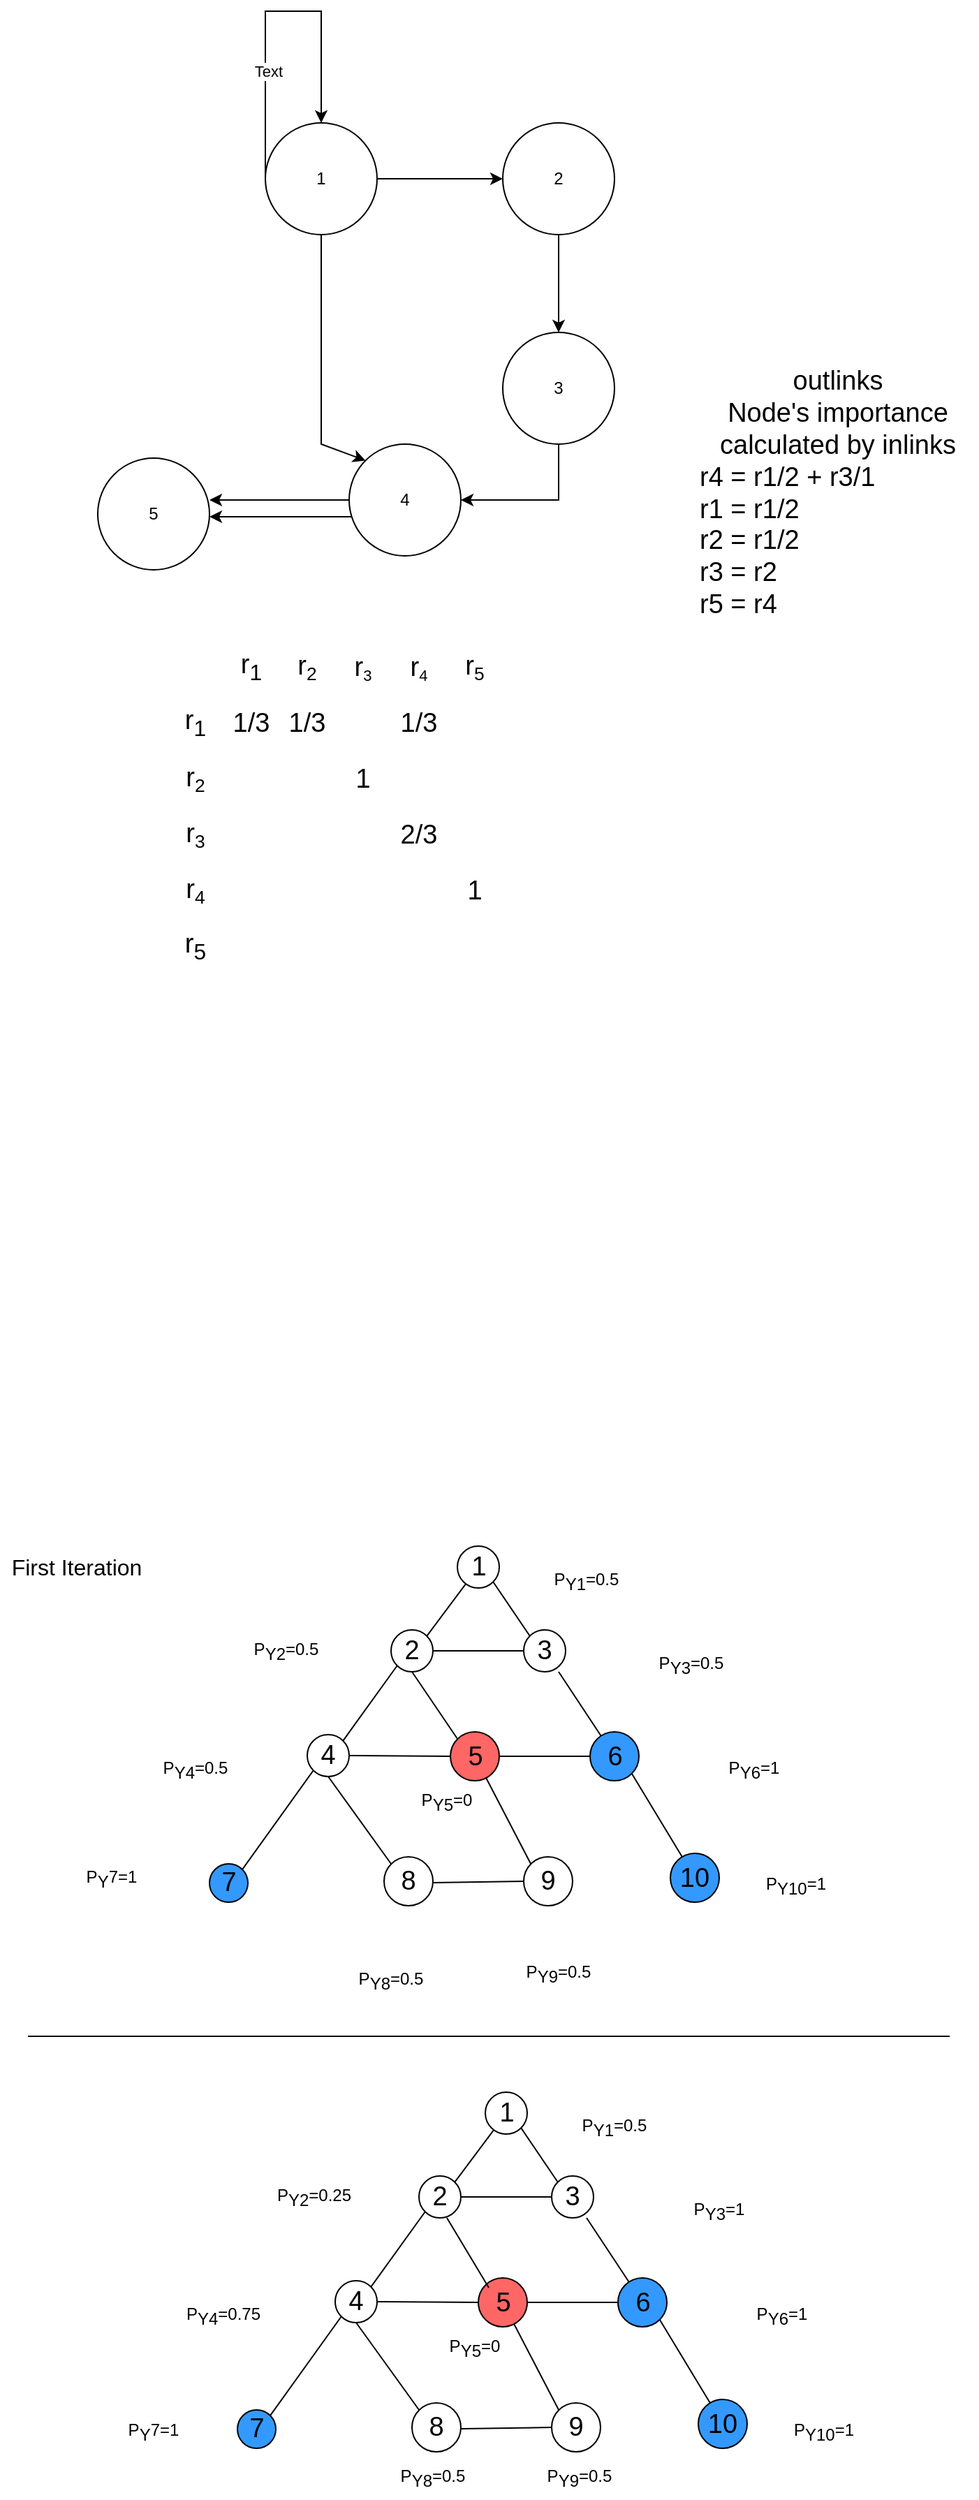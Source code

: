<mxfile version="18.1.2" type="github">
  <diagram id="Ig6DqcMsb9MTZLkhWmV6" name="Page-1">
    <mxGraphModel dx="1166" dy="666" grid="1" gridSize="10" guides="1" tooltips="1" connect="1" arrows="1" fold="1" page="1" pageScale="1" pageWidth="827" pageHeight="1169" math="0" shadow="0">
      <root>
        <mxCell id="0" />
        <mxCell id="1" parent="0" />
        <mxCell id="ug2zntYY6omCZdX16Obv-1" value="1" style="ellipse;whiteSpace=wrap;html=1;aspect=fixed;" vertex="1" parent="1">
          <mxGeometry x="270" y="150" width="80" height="80" as="geometry" />
        </mxCell>
        <mxCell id="ug2zntYY6omCZdX16Obv-2" value="2" style="ellipse;whiteSpace=wrap;html=1;aspect=fixed;" vertex="1" parent="1">
          <mxGeometry x="440" y="150" width="80" height="80" as="geometry" />
        </mxCell>
        <mxCell id="ug2zntYY6omCZdX16Obv-3" value="3" style="ellipse;whiteSpace=wrap;html=1;aspect=fixed;" vertex="1" parent="1">
          <mxGeometry x="440" y="300" width="80" height="80" as="geometry" />
        </mxCell>
        <mxCell id="ug2zntYY6omCZdX16Obv-4" value="" style="endArrow=classic;html=1;rounded=0;entryX=0;entryY=0.5;entryDx=0;entryDy=0;" edge="1" parent="1" source="ug2zntYY6omCZdX16Obv-1" target="ug2zntYY6omCZdX16Obv-2">
          <mxGeometry width="50" height="50" relative="1" as="geometry">
            <mxPoint x="190" y="290" as="sourcePoint" />
            <mxPoint x="240" y="240" as="targetPoint" />
          </mxGeometry>
        </mxCell>
        <mxCell id="ug2zntYY6omCZdX16Obv-5" value="" style="endArrow=classic;html=1;rounded=0;entryX=0.5;entryY=0;entryDx=0;entryDy=0;" edge="1" parent="1" target="ug2zntYY6omCZdX16Obv-3">
          <mxGeometry width="50" height="50" relative="1" as="geometry">
            <mxPoint x="480" y="230" as="sourcePoint" />
            <mxPoint x="490" y="300" as="targetPoint" />
          </mxGeometry>
        </mxCell>
        <mxCell id="ug2zntYY6omCZdX16Obv-7" value="4" style="ellipse;whiteSpace=wrap;html=1;aspect=fixed;" vertex="1" parent="1">
          <mxGeometry x="330" y="380" width="80" height="80" as="geometry" />
        </mxCell>
        <mxCell id="ug2zntYY6omCZdX16Obv-8" value="5" style="ellipse;whiteSpace=wrap;html=1;aspect=fixed;" vertex="1" parent="1">
          <mxGeometry x="150" y="390" width="80" height="80" as="geometry" />
        </mxCell>
        <mxCell id="ug2zntYY6omCZdX16Obv-9" value="" style="endArrow=classic;html=1;rounded=0;exitX=0.5;exitY=1;exitDx=0;exitDy=0;entryX=1;entryY=0.5;entryDx=0;entryDy=0;" edge="1" parent="1" source="ug2zntYY6omCZdX16Obv-3" target="ug2zntYY6omCZdX16Obv-7">
          <mxGeometry width="50" height="50" relative="1" as="geometry">
            <mxPoint x="560" y="480" as="sourcePoint" />
            <mxPoint x="610" y="430" as="targetPoint" />
            <Array as="points">
              <mxPoint x="480" y="420" />
            </Array>
          </mxGeometry>
        </mxCell>
        <mxCell id="ug2zntYY6omCZdX16Obv-10" value="" style="endArrow=classic;html=1;rounded=0;exitX=0.025;exitY=0.65;exitDx=0;exitDy=0;exitPerimeter=0;" edge="1" parent="1" source="ug2zntYY6omCZdX16Obv-7">
          <mxGeometry width="50" height="50" relative="1" as="geometry">
            <mxPoint x="100" y="550" as="sourcePoint" />
            <mxPoint x="230" y="432" as="targetPoint" />
          </mxGeometry>
        </mxCell>
        <mxCell id="ug2zntYY6omCZdX16Obv-12" value="" style="endArrow=classic;html=1;rounded=0;entryX=0;entryY=0;entryDx=0;entryDy=0;" edge="1" parent="1" source="ug2zntYY6omCZdX16Obv-1" target="ug2zntYY6omCZdX16Obv-7">
          <mxGeometry width="50" height="50" relative="1" as="geometry">
            <mxPoint x="310" y="370" as="sourcePoint" />
            <mxPoint x="360" y="320" as="targetPoint" />
            <Array as="points">
              <mxPoint x="310" y="300" />
              <mxPoint x="310" y="380" />
            </Array>
          </mxGeometry>
        </mxCell>
        <mxCell id="ug2zntYY6omCZdX16Obv-13" value="" style="endArrow=classic;html=1;rounded=0;exitX=0;exitY=0.5;exitDx=0;exitDy=0;" edge="1" parent="1" source="ug2zntYY6omCZdX16Obv-7">
          <mxGeometry width="50" height="50" relative="1" as="geometry">
            <mxPoint x="200" y="400" as="sourcePoint" />
            <mxPoint x="230" y="420" as="targetPoint" />
          </mxGeometry>
        </mxCell>
        <mxCell id="ug2zntYY6omCZdX16Obv-16" value="" style="edgeStyle=elbowEdgeStyle;elbow=horizontal;endArrow=classic;html=1;rounded=0;exitX=0;exitY=0.5;exitDx=0;exitDy=0;entryX=0.5;entryY=0;entryDx=0;entryDy=0;" edge="1" parent="1" source="ug2zntYY6omCZdX16Obv-1" target="ug2zntYY6omCZdX16Obv-1">
          <mxGeometry width="50" height="50" relative="1" as="geometry">
            <mxPoint x="390" y="370" as="sourcePoint" />
            <mxPoint x="340" y="80" as="targetPoint" />
            <Array as="points">
              <mxPoint x="310" y="70" />
              <mxPoint x="260" y="130" />
              <mxPoint x="320" y="80" />
              <mxPoint x="340" y="80" />
            </Array>
          </mxGeometry>
        </mxCell>
        <mxCell id="ug2zntYY6omCZdX16Obv-19" value="Text" style="edgeLabel;html=1;align=center;verticalAlign=middle;resizable=0;points=[];" vertex="1" connectable="0" parent="ug2zntYY6omCZdX16Obv-16">
          <mxGeometry x="-0.354" y="-2" relative="1" as="geometry">
            <mxPoint as="offset" />
          </mxGeometry>
        </mxCell>
        <mxCell id="ug2zntYY6omCZdX16Obv-20" value="r&lt;sub&gt;1&lt;/sub&gt;" style="text;html=1;strokeColor=none;fillColor=none;align=center;verticalAlign=middle;whiteSpace=wrap;rounded=0;fontSize=19;" vertex="1" parent="1">
          <mxGeometry x="200" y="560" width="40" height="40" as="geometry" />
        </mxCell>
        <mxCell id="ug2zntYY6omCZdX16Obv-21" value="r&lt;span style=&quot;font-size: 15.833px;&quot;&gt;&lt;sub&gt;2&lt;/sub&gt;&lt;/span&gt;" style="text;html=1;strokeColor=none;fillColor=none;align=center;verticalAlign=middle;whiteSpace=wrap;rounded=0;fontSize=19;" vertex="1" parent="1">
          <mxGeometry x="200" y="600" width="40" height="40" as="geometry" />
        </mxCell>
        <mxCell id="ug2zntYY6omCZdX16Obv-22" value="r&lt;span style=&quot;font-size: 15.833px;&quot;&gt;&lt;sub&gt;3&lt;/sub&gt;&lt;/span&gt;" style="text;html=1;strokeColor=none;fillColor=none;align=center;verticalAlign=middle;whiteSpace=wrap;rounded=0;fontSize=19;" vertex="1" parent="1">
          <mxGeometry x="200" y="640" width="40" height="40" as="geometry" />
        </mxCell>
        <mxCell id="ug2zntYY6omCZdX16Obv-23" value="r&lt;span style=&quot;font-size: 15.833px;&quot;&gt;&lt;sub&gt;4&lt;/sub&gt;&lt;/span&gt;" style="text;html=1;strokeColor=none;fillColor=none;align=center;verticalAlign=middle;whiteSpace=wrap;rounded=0;fontSize=19;" vertex="1" parent="1">
          <mxGeometry x="200" y="680" width="40" height="40" as="geometry" />
        </mxCell>
        <mxCell id="ug2zntYY6omCZdX16Obv-24" value="r&lt;sub&gt;1&lt;/sub&gt;" style="text;html=1;strokeColor=none;fillColor=none;align=center;verticalAlign=middle;whiteSpace=wrap;rounded=0;fontSize=19;" vertex="1" parent="1">
          <mxGeometry x="240" y="520" width="40" height="40" as="geometry" />
        </mxCell>
        <mxCell id="ug2zntYY6omCZdX16Obv-27" value="r&lt;span style=&quot;font-size: 13.194px;&quot;&gt;&lt;sub&gt;3&lt;/sub&gt;&lt;/span&gt;" style="text;html=1;strokeColor=none;fillColor=none;align=center;verticalAlign=middle;whiteSpace=wrap;rounded=0;fontSize=19;" vertex="1" parent="1">
          <mxGeometry x="320" y="520" width="40" height="40" as="geometry" />
        </mxCell>
        <mxCell id="ug2zntYY6omCZdX16Obv-28" value="r&lt;span style=&quot;font-size: 15.833px;&quot;&gt;&lt;sub&gt;2&lt;/sub&gt;&lt;/span&gt;" style="text;html=1;strokeColor=none;fillColor=none;align=center;verticalAlign=middle;whiteSpace=wrap;rounded=0;fontSize=19;" vertex="1" parent="1">
          <mxGeometry x="280" y="520" width="40" height="40" as="geometry" />
        </mxCell>
        <mxCell id="ug2zntYY6omCZdX16Obv-29" value="r&lt;span style=&quot;font-size: 13.194px;&quot;&gt;&lt;sub&gt;4&lt;/sub&gt;&lt;/span&gt;" style="text;html=1;strokeColor=none;fillColor=none;align=center;verticalAlign=middle;whiteSpace=wrap;rounded=0;fontSize=19;" vertex="1" parent="1">
          <mxGeometry x="360" y="520" width="40" height="40" as="geometry" />
        </mxCell>
        <mxCell id="ug2zntYY6omCZdX16Obv-30" value="r&lt;span style=&quot;font-size: 15.833px;&quot;&gt;&lt;sub&gt;5&lt;/sub&gt;&lt;/span&gt;" style="text;html=1;strokeColor=none;fillColor=none;align=center;verticalAlign=middle;whiteSpace=wrap;rounded=0;fontSize=19;" vertex="1" parent="1">
          <mxGeometry x="400" y="520" width="40" height="40" as="geometry" />
        </mxCell>
        <mxCell id="ug2zntYY6omCZdX16Obv-31" value="r&lt;sub&gt;5&lt;/sub&gt;" style="text;html=1;strokeColor=none;fillColor=none;align=center;verticalAlign=middle;whiteSpace=wrap;rounded=0;fontSize=19;" vertex="1" parent="1">
          <mxGeometry x="200" y="720" width="40" height="40" as="geometry" />
        </mxCell>
        <mxCell id="ug2zntYY6omCZdX16Obv-32" value="1/3" style="text;html=1;strokeColor=none;fillColor=none;align=center;verticalAlign=middle;whiteSpace=wrap;rounded=0;fontSize=19;" vertex="1" parent="1">
          <mxGeometry x="240" y="560" width="40" height="40" as="geometry" />
        </mxCell>
        <mxCell id="ug2zntYY6omCZdX16Obv-33" value="1/3" style="text;html=1;strokeColor=none;fillColor=none;align=center;verticalAlign=middle;whiteSpace=wrap;rounded=0;fontSize=19;" vertex="1" parent="1">
          <mxGeometry x="280" y="560" width="40" height="40" as="geometry" />
        </mxCell>
        <mxCell id="ug2zntYY6omCZdX16Obv-34" value="1/3" style="text;html=1;strokeColor=none;fillColor=none;align=center;verticalAlign=middle;whiteSpace=wrap;rounded=0;fontSize=19;" vertex="1" parent="1">
          <mxGeometry x="360" y="560" width="40" height="40" as="geometry" />
        </mxCell>
        <mxCell id="ug2zntYY6omCZdX16Obv-36" value="1" style="text;html=1;strokeColor=none;fillColor=none;align=center;verticalAlign=middle;whiteSpace=wrap;rounded=0;fontSize=19;" vertex="1" parent="1">
          <mxGeometry x="320" y="600" width="40" height="40" as="geometry" />
        </mxCell>
        <mxCell id="ug2zntYY6omCZdX16Obv-37" value="2/3" style="text;html=1;strokeColor=none;fillColor=none;align=center;verticalAlign=middle;whiteSpace=wrap;rounded=0;fontSize=19;" vertex="1" parent="1">
          <mxGeometry x="360" y="640" width="40" height="40" as="geometry" />
        </mxCell>
        <mxCell id="ug2zntYY6omCZdX16Obv-38" value="1" style="text;html=1;strokeColor=none;fillColor=none;align=center;verticalAlign=middle;whiteSpace=wrap;rounded=0;fontSize=19;" vertex="1" parent="1">
          <mxGeometry x="400" y="680" width="40" height="40" as="geometry" />
        </mxCell>
        <mxCell id="ug2zntYY6omCZdX16Obv-39" value="outlinks&lt;br&gt;Node&#39;s importance calculated by inlinks&lt;br&gt;&lt;div style=&quot;text-align: left;&quot;&gt;&lt;span style=&quot;background-color: initial;&quot;&gt;r4 = r1/2 + r3/1&lt;/span&gt;&lt;/div&gt;&lt;div style=&quot;text-align: left;&quot;&gt;&lt;span style=&quot;background-color: initial;&quot;&gt;r1 = r1/2&lt;/span&gt;&lt;/div&gt;&lt;div style=&quot;text-align: left;&quot;&gt;&lt;span style=&quot;background-color: initial;&quot;&gt;r2 = r1/2&lt;/span&gt;&lt;/div&gt;&lt;div style=&quot;text-align: left;&quot;&gt;&lt;span style=&quot;background-color: initial;&quot;&gt;r3 = r2&lt;/span&gt;&lt;/div&gt;&lt;div style=&quot;text-align: left;&quot;&gt;&lt;span style=&quot;background-color: initial;&quot;&gt;r5 = r4&lt;/span&gt;&lt;/div&gt;" style="text;html=1;strokeColor=none;fillColor=none;align=center;verticalAlign=middle;whiteSpace=wrap;rounded=0;fontSize=19;" vertex="1" parent="1">
          <mxGeometry x="580" y="290" width="200" height="250" as="geometry" />
        </mxCell>
        <mxCell id="ug2zntYY6omCZdX16Obv-76" value="" style="endArrow=none;html=1;rounded=0;fontSize=19;" edge="1" parent="1">
          <mxGeometry width="50" height="50" relative="1" as="geometry">
            <mxPoint x="100" y="1520" as="sourcePoint" />
            <mxPoint x="760" y="1520" as="targetPoint" />
          </mxGeometry>
        </mxCell>
        <mxCell id="ug2zntYY6omCZdX16Obv-99" value="First Iteration" style="text;html=1;strokeColor=none;fillColor=none;align=center;verticalAlign=middle;whiteSpace=wrap;rounded=0;fontSize=16;" vertex="1" parent="1">
          <mxGeometry x="80" y="1169" width="110" height="30" as="geometry" />
        </mxCell>
        <mxCell id="ug2zntYY6omCZdX16Obv-133" value="P&lt;sub style=&quot;font-size: 12px;&quot;&gt;Y8&lt;/sub&gt;=0.5" style="text;html=1;strokeColor=none;fillColor=none;align=center;verticalAlign=middle;whiteSpace=wrap;rounded=0;fontSize=12;" vertex="1" parent="1">
          <mxGeometry x="310" y="1465" width="100" height="30" as="geometry" />
        </mxCell>
        <mxCell id="ug2zntYY6omCZdX16Obv-134" value="P&lt;sub style=&quot;font-size: 12px;&quot;&gt;Y9&lt;/sub&gt;=0.5" style="text;html=1;strokeColor=none;fillColor=none;align=center;verticalAlign=middle;whiteSpace=wrap;rounded=0;fontSize=12;" vertex="1" parent="1">
          <mxGeometry x="430" y="1460" width="100" height="30" as="geometry" />
        </mxCell>
        <mxCell id="ug2zntYY6omCZdX16Obv-103" value="1" style="ellipse;whiteSpace=wrap;html=1;aspect=fixed;fontSize=19;" vertex="1" parent="1">
          <mxGeometry x="407.5" y="1169" width="30" height="30" as="geometry" />
        </mxCell>
        <mxCell id="ug2zntYY6omCZdX16Obv-104" value="2" style="ellipse;whiteSpace=wrap;html=1;aspect=fixed;fontSize=19;" vertex="1" parent="1">
          <mxGeometry x="360" y="1229" width="30" height="30" as="geometry" />
        </mxCell>
        <mxCell id="ug2zntYY6omCZdX16Obv-105" value="3" style="ellipse;whiteSpace=wrap;html=1;aspect=fixed;fontSize=19;" vertex="1" parent="1">
          <mxGeometry x="455" y="1229" width="30" height="30" as="geometry" />
        </mxCell>
        <mxCell id="ug2zntYY6omCZdX16Obv-106" value="5" style="ellipse;whiteSpace=wrap;html=1;aspect=fixed;fontSize=19;fillColor=#FF6666;" vertex="1" parent="1">
          <mxGeometry x="402.5" y="1302" width="35" height="35" as="geometry" />
        </mxCell>
        <mxCell id="ug2zntYY6omCZdX16Obv-107" value="4" style="ellipse;whiteSpace=wrap;html=1;aspect=fixed;fontSize=19;" vertex="1" parent="1">
          <mxGeometry x="300" y="1304" width="30" height="30" as="geometry" />
        </mxCell>
        <mxCell id="ug2zntYY6omCZdX16Obv-108" value="6" style="ellipse;whiteSpace=wrap;html=1;aspect=fixed;fontSize=19;fillColor=#3399FF;" vertex="1" parent="1">
          <mxGeometry x="502.5" y="1302" width="35" height="35" as="geometry" />
        </mxCell>
        <mxCell id="ug2zntYY6omCZdX16Obv-109" value="8" style="ellipse;whiteSpace=wrap;html=1;aspect=fixed;fontSize=19;" vertex="1" parent="1">
          <mxGeometry x="355" y="1391.5" width="35" height="35" as="geometry" />
        </mxCell>
        <mxCell id="ug2zntYY6omCZdX16Obv-110" value="7" style="ellipse;whiteSpace=wrap;html=1;aspect=fixed;fontSize=19;fillColor=#3399FF;" vertex="1" parent="1">
          <mxGeometry x="230" y="1396.5" width="27.5" height="27.5" as="geometry" />
        </mxCell>
        <mxCell id="ug2zntYY6omCZdX16Obv-111" value="9" style="ellipse;whiteSpace=wrap;html=1;aspect=fixed;fontSize=19;" vertex="1" parent="1">
          <mxGeometry x="455" y="1391.5" width="35" height="35" as="geometry" />
        </mxCell>
        <mxCell id="ug2zntYY6omCZdX16Obv-112" value="10" style="ellipse;whiteSpace=wrap;html=1;aspect=fixed;fontSize=19;fillColor=#3399FF;" vertex="1" parent="1">
          <mxGeometry x="560" y="1389" width="35" height="35" as="geometry" />
        </mxCell>
        <mxCell id="ug2zntYY6omCZdX16Obv-113" value="P&lt;sub style=&quot;font-size: 12px;&quot;&gt;Y6&lt;/sub&gt;=1" style="text;html=1;strokeColor=none;fillColor=none;align=center;verticalAlign=middle;whiteSpace=wrap;rounded=0;fontSize=12;" vertex="1" parent="1">
          <mxGeometry x="570" y="1314" width="100" height="30" as="geometry" />
        </mxCell>
        <mxCell id="ug2zntYY6omCZdX16Obv-114" value="P&lt;sub style=&quot;font-size: 12px;&quot;&gt;Y&lt;/sub&gt;7=1" style="text;html=1;strokeColor=none;fillColor=none;align=center;verticalAlign=middle;whiteSpace=wrap;rounded=0;fontSize=12;" vertex="1" parent="1">
          <mxGeometry x="110" y="1391.5" width="100" height="30" as="geometry" />
        </mxCell>
        <mxCell id="ug2zntYY6omCZdX16Obv-115" value="P&lt;sub style=&quot;font-size: 12px;&quot;&gt;Y10&lt;/sub&gt;=1" style="text;html=1;strokeColor=none;fillColor=none;align=center;verticalAlign=middle;whiteSpace=wrap;rounded=0;fontSize=12;" vertex="1" parent="1">
          <mxGeometry x="600" y="1396.5" width="100" height="30" as="geometry" />
        </mxCell>
        <mxCell id="ug2zntYY6omCZdX16Obv-116" value="P&lt;sub style=&quot;font-size: 12px;&quot;&gt;Y5&lt;/sub&gt;=0" style="text;html=1;strokeColor=none;fillColor=none;align=center;verticalAlign=middle;whiteSpace=wrap;rounded=0;fontSize=12;" vertex="1" parent="1">
          <mxGeometry x="350" y="1337" width="100" height="30" as="geometry" />
        </mxCell>
        <mxCell id="ug2zntYY6omCZdX16Obv-117" value="P&lt;sub style=&quot;font-size: 12px;&quot;&gt;Y1&lt;/sub&gt;=0.5" style="text;html=1;strokeColor=none;fillColor=none;align=center;verticalAlign=middle;whiteSpace=wrap;rounded=0;fontSize=12;" vertex="1" parent="1">
          <mxGeometry x="450" y="1179" width="100" height="30" as="geometry" />
        </mxCell>
        <mxCell id="ug2zntYY6omCZdX16Obv-118" value="P&lt;sub style=&quot;font-size: 12px;&quot;&gt;Y3&lt;/sub&gt;=0.5" style="text;html=1;strokeColor=none;fillColor=none;align=center;verticalAlign=middle;whiteSpace=wrap;rounded=0;fontSize=12;" vertex="1" parent="1">
          <mxGeometry x="525" y="1239" width="100" height="30" as="geometry" />
        </mxCell>
        <mxCell id="ug2zntYY6omCZdX16Obv-119" value="P&lt;sub style=&quot;font-size: 12px;&quot;&gt;Y2&lt;/sub&gt;=0.5" style="text;html=1;strokeColor=none;fillColor=none;align=center;verticalAlign=middle;whiteSpace=wrap;rounded=0;fontSize=12;" vertex="1" parent="1">
          <mxGeometry x="235" y="1229" width="100" height="30" as="geometry" />
        </mxCell>
        <mxCell id="ug2zntYY6omCZdX16Obv-120" value="P&lt;sub style=&quot;font-size: 12px;&quot;&gt;Y4&lt;/sub&gt;=0.5" style="text;html=1;strokeColor=none;fillColor=none;align=center;verticalAlign=middle;whiteSpace=wrap;rounded=0;fontSize=12;" vertex="1" parent="1">
          <mxGeometry x="170" y="1314" width="100" height="30" as="geometry" />
        </mxCell>
        <mxCell id="ug2zntYY6omCZdX16Obv-121" value="" style="endArrow=none;html=1;rounded=0;fontSize=19;exitX=1;exitY=0;exitDx=0;exitDy=0;" edge="1" parent="1" source="ug2zntYY6omCZdX16Obv-104" target="ug2zntYY6omCZdX16Obv-103">
          <mxGeometry width="50" height="50" relative="1" as="geometry">
            <mxPoint x="380" y="1239" as="sourcePoint" />
            <mxPoint x="410" y="1199" as="targetPoint" />
          </mxGeometry>
        </mxCell>
        <mxCell id="ug2zntYY6omCZdX16Obv-122" value="" style="endArrow=none;html=1;rounded=0;fontSize=19;entryX=0;entryY=1;entryDx=0;entryDy=0;exitX=1;exitY=0;exitDx=0;exitDy=0;" edge="1" parent="1" source="ug2zntYY6omCZdX16Obv-110" target="ug2zntYY6omCZdX16Obv-107">
          <mxGeometry width="50" height="50" relative="1" as="geometry">
            <mxPoint x="291.217" y="1382.783" as="sourcePoint" />
            <mxPoint x="325.003" y="1343.997" as="targetPoint" />
          </mxGeometry>
        </mxCell>
        <mxCell id="ug2zntYY6omCZdX16Obv-123" value="" style="endArrow=none;html=1;rounded=0;fontSize=19;exitX=1;exitY=0;exitDx=0;exitDy=0;entryX=0;entryY=1;entryDx=0;entryDy=0;" edge="1" parent="1" source="ug2zntYY6omCZdX16Obv-107" target="ug2zntYY6omCZdX16Obv-104">
          <mxGeometry width="50" height="50" relative="1" as="geometry">
            <mxPoint x="320" y="1299" as="sourcePoint" />
            <mxPoint x="360" y="1259" as="targetPoint" />
          </mxGeometry>
        </mxCell>
        <mxCell id="ug2zntYY6omCZdX16Obv-124" value="" style="endArrow=none;html=1;rounded=0;fontSize=12;entryX=1;entryY=1;entryDx=0;entryDy=0;exitX=0;exitY=0;exitDx=0;exitDy=0;" edge="1" parent="1" source="ug2zntYY6omCZdX16Obv-105" target="ug2zntYY6omCZdX16Obv-103">
          <mxGeometry width="50" height="50" relative="1" as="geometry">
            <mxPoint x="440" y="1259" as="sourcePoint" />
            <mxPoint x="490" y="1209" as="targetPoint" />
          </mxGeometry>
        </mxCell>
        <mxCell id="ug2zntYY6omCZdX16Obv-125" value="" style="endArrow=none;html=1;rounded=0;fontSize=12;" edge="1" parent="1" source="ug2zntYY6omCZdX16Obv-108">
          <mxGeometry width="50" height="50" relative="1" as="geometry">
            <mxPoint x="460" y="1329" as="sourcePoint" />
            <mxPoint x="480" y="1259" as="targetPoint" />
          </mxGeometry>
        </mxCell>
        <mxCell id="ug2zntYY6omCZdX16Obv-126" value="" style="endArrow=none;html=1;rounded=0;fontSize=12;entryX=1;entryY=1;entryDx=0;entryDy=0;" edge="1" parent="1" source="ug2zntYY6omCZdX16Obv-112" target="ug2zntYY6omCZdX16Obv-108">
          <mxGeometry width="50" height="50" relative="1" as="geometry">
            <mxPoint x="520" y="1419" as="sourcePoint" />
            <mxPoint x="570" y="1369" as="targetPoint" />
          </mxGeometry>
        </mxCell>
        <mxCell id="ug2zntYY6omCZdX16Obv-127" value="" style="endArrow=none;html=1;rounded=0;fontSize=12;entryX=0;entryY=0.5;entryDx=0;entryDy=0;" edge="1" parent="1" target="ug2zntYY6omCZdX16Obv-111">
          <mxGeometry width="50" height="50" relative="1" as="geometry">
            <mxPoint x="390" y="1410" as="sourcePoint" />
            <mxPoint x="460" y="1400" as="targetPoint" />
          </mxGeometry>
        </mxCell>
        <mxCell id="ug2zntYY6omCZdX16Obv-128" value="" style="endArrow=none;html=1;rounded=0;fontSize=12;exitX=0;exitY=0;exitDx=0;exitDy=0;entryX=0.5;entryY=1;entryDx=0;entryDy=0;" edge="1" parent="1" source="ug2zntYY6omCZdX16Obv-109" target="ug2zntYY6omCZdX16Obv-107">
          <mxGeometry width="50" height="50" relative="1" as="geometry">
            <mxPoint x="430" y="1499" as="sourcePoint" />
            <mxPoint x="480" y="1449" as="targetPoint" />
          </mxGeometry>
        </mxCell>
        <mxCell id="ug2zntYY6omCZdX16Obv-129" value="" style="endArrow=none;html=1;rounded=0;fontSize=12;exitX=0;exitY=0;exitDx=0;exitDy=0;" edge="1" parent="1" source="ug2zntYY6omCZdX16Obv-111" target="ug2zntYY6omCZdX16Obv-106">
          <mxGeometry width="50" height="50" relative="1" as="geometry">
            <mxPoint x="800" y="1409" as="sourcePoint" />
            <mxPoint x="430" y="1340" as="targetPoint" />
          </mxGeometry>
        </mxCell>
        <mxCell id="ug2zntYY6omCZdX16Obv-130" value="" style="endArrow=none;html=1;rounded=0;fontSize=12;entryX=0;entryY=0.5;entryDx=0;entryDy=0;exitX=1;exitY=0.5;exitDx=0;exitDy=0;" edge="1" parent="1" source="ug2zntYY6omCZdX16Obv-107" target="ug2zntYY6omCZdX16Obv-106">
          <mxGeometry width="50" height="50" relative="1" as="geometry">
            <mxPoint x="210" y="1409" as="sourcePoint" />
            <mxPoint x="260" y="1359" as="targetPoint" />
          </mxGeometry>
        </mxCell>
        <mxCell id="ug2zntYY6omCZdX16Obv-131" value="" style="endArrow=none;html=1;rounded=0;fontSize=12;exitX=1;exitY=0.5;exitDx=0;exitDy=0;entryX=0;entryY=0.5;entryDx=0;entryDy=0;" edge="1" parent="1" source="ug2zntYY6omCZdX16Obv-106" target="ug2zntYY6omCZdX16Obv-108">
          <mxGeometry width="50" height="50" relative="1" as="geometry">
            <mxPoint x="450" y="1319" as="sourcePoint" />
            <mxPoint x="720" y="1259" as="targetPoint" />
          </mxGeometry>
        </mxCell>
        <mxCell id="ug2zntYY6omCZdX16Obv-132" value="" style="endArrow=none;html=1;rounded=0;fontSize=12;exitX=1;exitY=0.5;exitDx=0;exitDy=0;entryX=0;entryY=0.5;entryDx=0;entryDy=0;" edge="1" parent="1" source="ug2zntYY6omCZdX16Obv-104" target="ug2zntYY6omCZdX16Obv-105">
          <mxGeometry width="50" height="50" relative="1" as="geometry">
            <mxPoint x="330" y="1209" as="sourcePoint" />
            <mxPoint x="380" y="1159" as="targetPoint" />
          </mxGeometry>
        </mxCell>
        <mxCell id="ug2zntYY6omCZdX16Obv-135" value="" style="endArrow=none;html=1;rounded=0;fontSize=16;entryX=0.5;entryY=1;entryDx=0;entryDy=0;exitX=0;exitY=0;exitDx=0;exitDy=0;" edge="1" parent="1" source="ug2zntYY6omCZdX16Obv-106" target="ug2zntYY6omCZdX16Obv-104">
          <mxGeometry width="50" height="50" relative="1" as="geometry">
            <mxPoint x="360" y="1330" as="sourcePoint" />
            <mxPoint x="410" y="1280" as="targetPoint" />
          </mxGeometry>
        </mxCell>
        <mxCell id="ug2zntYY6omCZdX16Obv-136" value="P&lt;sub style=&quot;font-size: 12px;&quot;&gt;Y8&lt;/sub&gt;=0.5" style="text;html=1;strokeColor=none;fillColor=none;align=center;verticalAlign=middle;whiteSpace=wrap;rounded=0;fontSize=12;" vertex="1" parent="1">
          <mxGeometry x="340" y="1821" width="100" height="30" as="geometry" />
        </mxCell>
        <mxCell id="ug2zntYY6omCZdX16Obv-137" value="P&lt;sub style=&quot;font-size: 12px;&quot;&gt;Y9&lt;/sub&gt;=0.5" style="text;html=1;strokeColor=none;fillColor=none;align=center;verticalAlign=middle;whiteSpace=wrap;rounded=0;fontSize=12;" vertex="1" parent="1">
          <mxGeometry x="445" y="1821" width="100" height="30" as="geometry" />
        </mxCell>
        <mxCell id="ug2zntYY6omCZdX16Obv-138" value="1" style="ellipse;whiteSpace=wrap;html=1;aspect=fixed;fontSize=19;" vertex="1" parent="1">
          <mxGeometry x="427.5" y="1560" width="30" height="30" as="geometry" />
        </mxCell>
        <mxCell id="ug2zntYY6omCZdX16Obv-139" value="2" style="ellipse;whiteSpace=wrap;html=1;aspect=fixed;fontSize=19;" vertex="1" parent="1">
          <mxGeometry x="380" y="1620" width="30" height="30" as="geometry" />
        </mxCell>
        <mxCell id="ug2zntYY6omCZdX16Obv-140" value="3" style="ellipse;whiteSpace=wrap;html=1;aspect=fixed;fontSize=19;" vertex="1" parent="1">
          <mxGeometry x="475" y="1620" width="30" height="30" as="geometry" />
        </mxCell>
        <mxCell id="ug2zntYY6omCZdX16Obv-141" value="5" style="ellipse;whiteSpace=wrap;html=1;aspect=fixed;fontSize=19;fillColor=#FF6666;" vertex="1" parent="1">
          <mxGeometry x="422.5" y="1693" width="35" height="35" as="geometry" />
        </mxCell>
        <mxCell id="ug2zntYY6omCZdX16Obv-142" value="4" style="ellipse;whiteSpace=wrap;html=1;aspect=fixed;fontSize=19;" vertex="1" parent="1">
          <mxGeometry x="320" y="1695" width="30" height="30" as="geometry" />
        </mxCell>
        <mxCell id="ug2zntYY6omCZdX16Obv-143" value="6" style="ellipse;whiteSpace=wrap;html=1;aspect=fixed;fontSize=19;fillColor=#3399FF;" vertex="1" parent="1">
          <mxGeometry x="522.5" y="1693" width="35" height="35" as="geometry" />
        </mxCell>
        <mxCell id="ug2zntYY6omCZdX16Obv-144" value="8" style="ellipse;whiteSpace=wrap;html=1;aspect=fixed;fontSize=19;" vertex="1" parent="1">
          <mxGeometry x="375" y="1782.5" width="35" height="35" as="geometry" />
        </mxCell>
        <mxCell id="ug2zntYY6omCZdX16Obv-145" value="7" style="ellipse;whiteSpace=wrap;html=1;aspect=fixed;fontSize=19;fillColor=#3399FF;" vertex="1" parent="1">
          <mxGeometry x="250" y="1787.5" width="27.5" height="27.5" as="geometry" />
        </mxCell>
        <mxCell id="ug2zntYY6omCZdX16Obv-146" value="9" style="ellipse;whiteSpace=wrap;html=1;aspect=fixed;fontSize=19;" vertex="1" parent="1">
          <mxGeometry x="475" y="1782.5" width="35" height="35" as="geometry" />
        </mxCell>
        <mxCell id="ug2zntYY6omCZdX16Obv-147" value="10" style="ellipse;whiteSpace=wrap;html=1;aspect=fixed;fontSize=19;fillColor=#3399FF;" vertex="1" parent="1">
          <mxGeometry x="580" y="1780" width="35" height="35" as="geometry" />
        </mxCell>
        <mxCell id="ug2zntYY6omCZdX16Obv-148" value="P&lt;sub style=&quot;font-size: 12px;&quot;&gt;Y6&lt;/sub&gt;=1" style="text;html=1;strokeColor=none;fillColor=none;align=center;verticalAlign=middle;whiteSpace=wrap;rounded=0;fontSize=12;" vertex="1" parent="1">
          <mxGeometry x="590" y="1705" width="100" height="30" as="geometry" />
        </mxCell>
        <mxCell id="ug2zntYY6omCZdX16Obv-149" value="P&lt;sub style=&quot;font-size: 12px;&quot;&gt;Y10&lt;/sub&gt;=1" style="text;html=1;strokeColor=none;fillColor=none;align=center;verticalAlign=middle;whiteSpace=wrap;rounded=0;fontSize=12;" vertex="1" parent="1">
          <mxGeometry x="620" y="1787.5" width="100" height="30" as="geometry" />
        </mxCell>
        <mxCell id="ug2zntYY6omCZdX16Obv-150" value="P&lt;sub style=&quot;font-size: 12px;&quot;&gt;Y5&lt;/sub&gt;=0" style="text;html=1;strokeColor=none;fillColor=none;align=center;verticalAlign=middle;whiteSpace=wrap;rounded=0;fontSize=12;" vertex="1" parent="1">
          <mxGeometry x="370" y="1728" width="100" height="30" as="geometry" />
        </mxCell>
        <mxCell id="ug2zntYY6omCZdX16Obv-151" value="P&lt;sub style=&quot;font-size: 12px;&quot;&gt;Y1&lt;/sub&gt;=0.5" style="text;html=1;strokeColor=none;fillColor=none;align=center;verticalAlign=middle;whiteSpace=wrap;rounded=0;fontSize=12;" vertex="1" parent="1">
          <mxGeometry x="470" y="1570" width="100" height="30" as="geometry" />
        </mxCell>
        <mxCell id="ug2zntYY6omCZdX16Obv-152" value="P&lt;sub style=&quot;font-size: 12px;&quot;&gt;Y3&lt;/sub&gt;=1" style="text;html=1;strokeColor=none;fillColor=none;align=center;verticalAlign=middle;whiteSpace=wrap;rounded=0;fontSize=12;" vertex="1" parent="1">
          <mxGeometry x="545" y="1630" width="100" height="30" as="geometry" />
        </mxCell>
        <mxCell id="ug2zntYY6omCZdX16Obv-153" value="P&lt;sub style=&quot;font-size: 12px;&quot;&gt;Y2&lt;/sub&gt;=0.25" style="text;html=1;strokeColor=none;fillColor=none;align=center;verticalAlign=middle;whiteSpace=wrap;rounded=0;fontSize=12;" vertex="1" parent="1">
          <mxGeometry x="255" y="1620" width="100" height="30" as="geometry" />
        </mxCell>
        <mxCell id="ug2zntYY6omCZdX16Obv-154" value="P&lt;sub style=&quot;font-size: 12px;&quot;&gt;Y4&lt;/sub&gt;=0.75" style="text;html=1;strokeColor=none;fillColor=none;align=center;verticalAlign=middle;whiteSpace=wrap;rounded=0;fontSize=12;" vertex="1" parent="1">
          <mxGeometry x="190" y="1705" width="100" height="30" as="geometry" />
        </mxCell>
        <mxCell id="ug2zntYY6omCZdX16Obv-155" value="" style="endArrow=none;html=1;rounded=0;fontSize=19;exitX=1;exitY=0;exitDx=0;exitDy=0;" edge="1" parent="1" source="ug2zntYY6omCZdX16Obv-139" target="ug2zntYY6omCZdX16Obv-138">
          <mxGeometry width="50" height="50" relative="1" as="geometry">
            <mxPoint x="400" y="1630" as="sourcePoint" />
            <mxPoint x="430" y="1590" as="targetPoint" />
          </mxGeometry>
        </mxCell>
        <mxCell id="ug2zntYY6omCZdX16Obv-156" value="" style="endArrow=none;html=1;rounded=0;fontSize=19;entryX=0;entryY=1;entryDx=0;entryDy=0;exitX=1;exitY=0;exitDx=0;exitDy=0;" edge="1" parent="1" source="ug2zntYY6omCZdX16Obv-145" target="ug2zntYY6omCZdX16Obv-142">
          <mxGeometry width="50" height="50" relative="1" as="geometry">
            <mxPoint x="311.217" y="1773.783" as="sourcePoint" />
            <mxPoint x="345.003" y="1734.997" as="targetPoint" />
          </mxGeometry>
        </mxCell>
        <mxCell id="ug2zntYY6omCZdX16Obv-157" value="" style="endArrow=none;html=1;rounded=0;fontSize=19;exitX=1;exitY=0;exitDx=0;exitDy=0;entryX=0;entryY=1;entryDx=0;entryDy=0;" edge="1" parent="1" source="ug2zntYY6omCZdX16Obv-142" target="ug2zntYY6omCZdX16Obv-139">
          <mxGeometry width="50" height="50" relative="1" as="geometry">
            <mxPoint x="340" y="1690" as="sourcePoint" />
            <mxPoint x="380" y="1650" as="targetPoint" />
          </mxGeometry>
        </mxCell>
        <mxCell id="ug2zntYY6omCZdX16Obv-158" value="" style="endArrow=none;html=1;rounded=0;fontSize=12;entryX=1;entryY=1;entryDx=0;entryDy=0;exitX=0;exitY=0;exitDx=0;exitDy=0;" edge="1" parent="1" source="ug2zntYY6omCZdX16Obv-140" target="ug2zntYY6omCZdX16Obv-138">
          <mxGeometry width="50" height="50" relative="1" as="geometry">
            <mxPoint x="460" y="1650" as="sourcePoint" />
            <mxPoint x="510" y="1600" as="targetPoint" />
          </mxGeometry>
        </mxCell>
        <mxCell id="ug2zntYY6omCZdX16Obv-159" value="" style="endArrow=none;html=1;rounded=0;fontSize=12;" edge="1" parent="1" source="ug2zntYY6omCZdX16Obv-143">
          <mxGeometry width="50" height="50" relative="1" as="geometry">
            <mxPoint x="480" y="1720" as="sourcePoint" />
            <mxPoint x="500" y="1650" as="targetPoint" />
          </mxGeometry>
        </mxCell>
        <mxCell id="ug2zntYY6omCZdX16Obv-160" value="" style="endArrow=none;html=1;rounded=0;fontSize=12;entryX=1;entryY=1;entryDx=0;entryDy=0;" edge="1" parent="1" source="ug2zntYY6omCZdX16Obv-147" target="ug2zntYY6omCZdX16Obv-143">
          <mxGeometry width="50" height="50" relative="1" as="geometry">
            <mxPoint x="540" y="1810" as="sourcePoint" />
            <mxPoint x="590" y="1760" as="targetPoint" />
          </mxGeometry>
        </mxCell>
        <mxCell id="ug2zntYY6omCZdX16Obv-161" value="" style="endArrow=none;html=1;rounded=0;fontSize=12;entryX=0;entryY=0.5;entryDx=0;entryDy=0;" edge="1" parent="1" target="ug2zntYY6omCZdX16Obv-146">
          <mxGeometry width="50" height="50" relative="1" as="geometry">
            <mxPoint x="410" y="1801" as="sourcePoint" />
            <mxPoint x="480" y="1791" as="targetPoint" />
          </mxGeometry>
        </mxCell>
        <mxCell id="ug2zntYY6omCZdX16Obv-162" value="" style="endArrow=none;html=1;rounded=0;fontSize=12;exitX=0;exitY=0;exitDx=0;exitDy=0;entryX=0.5;entryY=1;entryDx=0;entryDy=0;" edge="1" parent="1" source="ug2zntYY6omCZdX16Obv-144" target="ug2zntYY6omCZdX16Obv-142">
          <mxGeometry width="50" height="50" relative="1" as="geometry">
            <mxPoint x="450" y="1890" as="sourcePoint" />
            <mxPoint x="500" y="1840" as="targetPoint" />
          </mxGeometry>
        </mxCell>
        <mxCell id="ug2zntYY6omCZdX16Obv-163" value="" style="endArrow=none;html=1;rounded=0;fontSize=12;exitX=0;exitY=0;exitDx=0;exitDy=0;" edge="1" parent="1" source="ug2zntYY6omCZdX16Obv-146" target="ug2zntYY6omCZdX16Obv-141">
          <mxGeometry width="50" height="50" relative="1" as="geometry">
            <mxPoint x="820" y="1800" as="sourcePoint" />
            <mxPoint x="450" y="1731" as="targetPoint" />
          </mxGeometry>
        </mxCell>
        <mxCell id="ug2zntYY6omCZdX16Obv-164" value="" style="endArrow=none;html=1;rounded=0;fontSize=12;entryX=0;entryY=0.5;entryDx=0;entryDy=0;exitX=1;exitY=0.5;exitDx=0;exitDy=0;" edge="1" parent="1" source="ug2zntYY6omCZdX16Obv-142" target="ug2zntYY6omCZdX16Obv-141">
          <mxGeometry width="50" height="50" relative="1" as="geometry">
            <mxPoint x="230" y="1800" as="sourcePoint" />
            <mxPoint x="280" y="1750" as="targetPoint" />
          </mxGeometry>
        </mxCell>
        <mxCell id="ug2zntYY6omCZdX16Obv-165" value="" style="endArrow=none;html=1;rounded=0;fontSize=12;exitX=1;exitY=0.5;exitDx=0;exitDy=0;entryX=0;entryY=0.5;entryDx=0;entryDy=0;" edge="1" parent="1" source="ug2zntYY6omCZdX16Obv-141" target="ug2zntYY6omCZdX16Obv-143">
          <mxGeometry width="50" height="50" relative="1" as="geometry">
            <mxPoint x="470" y="1710" as="sourcePoint" />
            <mxPoint x="740" y="1650" as="targetPoint" />
          </mxGeometry>
        </mxCell>
        <mxCell id="ug2zntYY6omCZdX16Obv-166" value="" style="endArrow=none;html=1;rounded=0;fontSize=12;exitX=1;exitY=0.5;exitDx=0;exitDy=0;entryX=0;entryY=0.5;entryDx=0;entryDy=0;" edge="1" parent="1" source="ug2zntYY6omCZdX16Obv-139" target="ug2zntYY6omCZdX16Obv-140">
          <mxGeometry width="50" height="50" relative="1" as="geometry">
            <mxPoint x="350" y="1600" as="sourcePoint" />
            <mxPoint x="400" y="1550" as="targetPoint" />
          </mxGeometry>
        </mxCell>
        <mxCell id="ug2zntYY6omCZdX16Obv-167" value="" style="endArrow=none;html=1;rounded=0;fontSize=16;" edge="1" parent="1">
          <mxGeometry width="50" height="50" relative="1" as="geometry">
            <mxPoint x="430" y="1700" as="sourcePoint" />
            <mxPoint x="400" y="1650" as="targetPoint" />
          </mxGeometry>
        </mxCell>
        <mxCell id="ug2zntYY6omCZdX16Obv-169" value="P&lt;sub style=&quot;font-size: 12px;&quot;&gt;Y&lt;/sub&gt;7=1" style="text;html=1;strokeColor=none;fillColor=none;align=center;verticalAlign=middle;whiteSpace=wrap;rounded=0;fontSize=12;" vertex="1" parent="1">
          <mxGeometry x="140" y="1787.5" width="100" height="30" as="geometry" />
        </mxCell>
      </root>
    </mxGraphModel>
  </diagram>
</mxfile>
